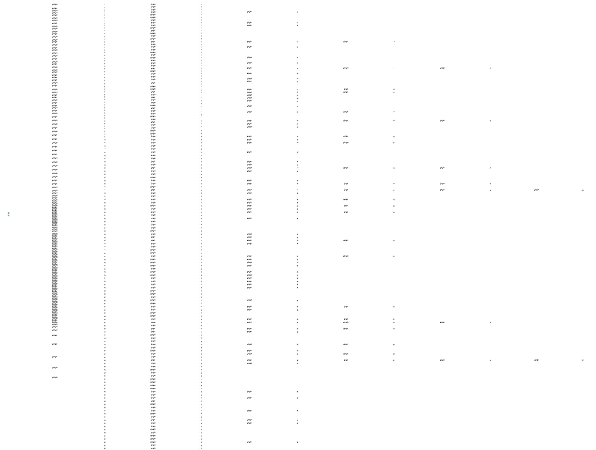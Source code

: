 digraph D {
rankdir=LR
size="4,3"
ratio="fill"
node[color="black",shape="square",fillcolor="darkseagreen3",style="filled"]
 0
 N1
 node[color="black",shape="circle",style=""]
 
edge[style="solid"]
edge[style="solid"]
0->1[label="c=1614.0,t=220.0",color="darkseagreen3"] 
edge[style="solid"]
1->80[label="c=91.0,t=218.0",color="dodgerblue2"] 
edge[style="solid"]
0->2[label="c=1614.0,t=52.0",color="darkseagreen3"] 
edge[style="solid"]
2->35[label="c=64.0,t=282.0",color="dodgerblue2"] 
edge[style="solid"]
0->3[label="c=1614.0,t=127.0",color="darkseagreen3"] 
edge[style="solid"]
3->47[label="c=42.0,t=234.0",color="dodgerblue2"] 
edge[style="solid"]
0->4[label="c=1614.0,t=117.0",color="darkseagreen3"] 
edge[style="solid"]
4->57[label="c=98.0,t=139.0",color="dodgerblue2"] 
edge[style="solid"]
57->92[label="c=79.0,t=199.0",color="dodgerblue2"] 
edge[style="solid"]
0->5[label="c=1614.0,t=230.0",color="darkseagreen3"] 
edge[style="solid"]
5->90[label="c=151.0,t=123.0",color="dodgerblue2"] 
edge[style="solid"]
0->6[label="c=1614.0,t=204.0",color="darkseagreen3"] 
edge[style="solid"]
6->82[label="c=118.0,t=135.0",color="dodgerblue2"] 
edge[style="solid"]
0->7[label="c=1614.0,t=142.0",color="darkseagreen3"] 
edge[style="solid"]
7->55[label="c=64.0,t=243.0",color="dodgerblue2"] 
edge[style="solid"]
0->8[label="c=1614.0,t=49.0",color="darkseagreen3"] 
edge[style="solid"]
8->28[label="c=53.0,t=217.0",color="dodgerblue2"] 
edge[style="solid"]
28->87[label="c=44.0,t=193.0",color="dodgerblue2"] 
edge[style="solid"]
0->9[label="c=1614.0,t=154.0",color="darkseagreen3"] 
edge[style="solid"]
9->54[label="c=40.0,t=191.0",color="dodgerblue2"] 
edge[style="solid"]
54->109[label="c=80.0,t=64.0",color="dodgerblue2"] 
edge[style="solid"]
0->10[label="c=1614.0,t=199.0",color="darkseagreen3"] 
edge[style="solid"]
10->94[label="c=181.0,t=220.0",color="dodgerblue2"] 
edge[style="solid"]
0->11[label="c=1614.0,t=208.0",color="darkseagreen3"] 
edge[style="solid"]
11->81[label="c=88.0,t=99.0",color="dodgerblue2"] 
edge[style="solid"]
0->12[label="c=1614.0,t=68.0",color="darkseagreen3"] 
edge[style="solid"]
12->44[label="c=125.0,t=305.0",color="dodgerblue2"] 
edge[style="solid"]
0->13[label="c=1614.0,t=149.0",color="darkseagreen3"] 
edge[style="solid"]
13->65[label="c=79.0,t=263.0",color="dodgerblue2"] 
edge[style="solid"]
0->14[label="c=1614.0,t=234.0",color="darkseagreen3"] 
edge[style="solid"]
14->106[label="c=274.0,t=227.0",color="dodgerblue2"] 
edge[style="solid"]
0->15[label="c=1614.0,t=65.0",color="darkseagreen3"] 
edge[style="solid"]
15->36[label="c=33.0,t=72.0",color="dodgerblue2"] 
edge[style="solid"]
36->67[label="c=88.0,t=143.0",color="dodgerblue2"] 
edge[style="solid"]
67->89[label="c=14.0,t=107.0",color="dodgerblue2"] 
edge[style="solid"]
0->16[label="c=1614.0,t=166.0",color="darkseagreen3"] 
edge[style="solid"]
16->62[label="c=29.0,t=189.0",color="dodgerblue2"] 
edge[style="solid"]
0->17[label="c=1614.0,t=24.0",color="darkseagreen3"] 
edge[style="solid"]
17->30[label="c=49.0,t=195.0",color="dodgerblue2"] 
edge[style="solid"]
30->85[label="c=92.0,t=252.0",color="dodgerblue2"] 
edge[style="solid"]
0->18[label="c=1614.0,t=189.0",color="darkseagreen3"] 
edge[style="solid"]
18->79[label="c=51.0,t=268.0",color="dodgerblue2"] 
edge[style="solid"]
0->19[label="c=1614.0,t=111.0",color="darkseagreen3"] 
edge[style="solid"]
19->58[label="c=102.0,t=220.0",color="dodgerblue2"] 
edge[style="solid"]
0->20[label="c=1614.0,t=218.0",color="darkseagreen3"] 
edge[style="solid"]
20->84[label="c=63.0,t=155.0",color="dodgerblue2"] 
edge[style="solid"]
0->21[label="c=1614.0,t=75.0",color="darkseagreen3"] 
edge[style="solid"]
21->51[label="c=121.0,t=155.0",color="dodgerblue2"] 
edge[style="solid"]
51->99[label="c=129.0,t=106.0",color="dodgerblue2"] 
edge[style="solid"]
0->22[label="c=1614.0,t=134.0",color="darkseagreen3"] 
edge[style="solid"]
22->63[label="c=56.0,t=212.0",color="dodgerblue2"] 
edge[style="solid"]
0->23[label="c=1614.0,t=90.0",color="darkseagreen3"] 
edge[style="solid"]
23->52[label="c=35.0,t=134.0",color="dodgerblue2"] 
edge[style="solid"]
52->113[label="c=257.0,t=247.0",color="dodgerblue2"] 
edge[style="solid"]
0->24[label="c=1614.0,t=186.0",color="darkseagreen3"] 
edge[style="solid"]
24->97[label="c=90.0,t=186.0",color="dodgerblue2"] 
edge[style="solid"]
0->25[label="c=1614.0,t=103.0",color="darkseagreen3"] 
edge[style="solid"]
25->60[label="c=31.0,t=57.0",color="dodgerblue2"] 
edge[style="solid"]
60->88[label="c=90.0,t=109.0",color="dodgerblue2"] 
edge[style="solid"]
88->110[label="c=101.0,t=114.0",color="dodgerblue2"] 
edge[style="solid"]
110->142[label="c=112.0,t=96.0",color="dodgerblue2"] 
edge[style="solid"]
0->26[label="c=1614.0,t=115.0",color="darkseagreen3"] 
edge[style="solid"]
26->93[label="c=206.0,t=345.0",color="dodgerblue2"] 
edge[style="solid"]
0->27[label="c=1614.0,t=55.0",color="darkseagreen3"] 
edge[style="solid"]
27->53[label="c=72.0,t=198.0",color="dodgerblue2"] 
edge[style="solid"]
53->105[label="c=53.0,t=188.0",color="dodgerblue2"] 
edge[style="solid"]
0->29[label="c=1614.0,t=86.0",color="darkseagreen3"] 
edge[style="solid"]
29->59[label="c=36.0,t=251.0",color="dodgerblue2"] 
edge[style="solid"]
0->31[label="c=1614.0,t=69.0",color="darkseagreen3"] 
edge[style="solid"]
31->69[label="c=111.0,t=98.0",color="dodgerblue2"] 
edge[style="solid"]
69->104[label="c=143.0,t=273.0",color="dodgerblue2"] 
edge[style="solid"]
0->32[label="c=1614.0,t=212.0",color="darkseagreen3"] 
edge[style="solid"]
0->33[label="c=1614.0,t=92.0",color="darkseagreen3"] 
edge[style="solid"]
33->75[label="c=76.0,t=76.0",color="dodgerblue2"] 
edge[style="solid"]
75->86[label="c=47.0,t=117.0",color="dodgerblue2"] 
edge[style="solid"]
0->34[label="c=1614.0,t=150.0",color="darkseagreen3"] 
edge[style="solid"]
34->98[label="c=115.0,t=306.0",color="dodgerblue2"] 
edge[style="solid"]
0->37[label="c=1614.0,t=171.0",color="darkseagreen3"] 
edge[style="solid"]
37->111[label="c=178.0,t=295.0",color="dodgerblue2"] 
edge[style="solid"]
0->38[label="c=1614.0,t=69.0",color="darkseagreen3"] 
edge[style="solid"]
38->56[label="c=12.0,t=48.0",color="dodgerblue2"] 
edge[style="solid"]
56->78[label="c=42.0,t=220.0",color="dodgerblue2"] 
edge[style="solid"]
78->125[label="c=48.0,t=65.0",color="dodgerblue2"] 
edge[style="solid"]
0->39[label="c=1614.0,t=37.0",color="darkseagreen3"] 
edge[style="solid"]
39->50[label="c=31.0,t=107.0",color="dodgerblue2"] 
edge[style="solid"]
50->96[label="c=128.0,t=181.0",color="dodgerblue2"] 
edge[style="solid"]
96->121[label="c=78.0,t=130.0",color="dodgerblue2"] 
edge[style="solid"]
0->40[label="c=1614.0,t=164.0",color="darkseagreen3"] 
edge[style="solid"]
40->91[label="c=75.0,t=63.0",color="dodgerblue2"] 
edge[style="solid"]
91->116[label="c=168.0,t=239.0",color="dodgerblue2"] 
edge[style="solid"]
0->41[label="c=1614.0,t=52.0",color="darkseagreen3"] 
edge[style="solid"]
41->77[label="c=79.0,t=211.0",color="dodgerblue2"] 
edge[style="solid"]
77->136[label="c=179.0,t=213.0",color="dodgerblue2"] 
edge[style="solid"]
0->42[label="c=1614.0,t=28.0",color="darkseagreen3"] 
edge[style="solid"]
42->66[label="c=106.0,t=88.0",color="dodgerblue2"] 
edge[style="solid"]
66->83[label="c=74.0,t=254.0",color="dodgerblue2"] 
edge[style="solid"]
0->43[label="c=1614.0,t=211.0",color="darkseagreen3"] 
edge[style="solid"]
43->115[label="c=176.0,t=256.0",color="dodgerblue2"] 
edge[style="solid"]
0->45[label="c=1614.0,t=43.0",color="darkseagreen3"] 
edge[style="solid"]
45->61[label="c=6.0,t=132.0",color="dodgerblue2"] 
edge[style="solid"]
61->127[label="c=299.0,t=297.0",color="dodgerblue2"] 
edge[style="solid"]
0->46[label="c=1614.0,t=184.0",color="darkseagreen3"] 
edge[style="solid"]
46->101[label="c=36.0,t=253.0",color="dodgerblue2"] 
edge[style="solid"]
0->48[label="c=1614.0,t=54.0",color="darkseagreen3"] 
edge[style="solid"]
48->71[label="c=23.0,t=110.0",color="dodgerblue2"] 
edge[style="solid"]
71->108[label="c=115.0,t=167.0",color="dodgerblue2"] 
edge[style="solid"]
108->144[label="c=70.0,t=145.0",color="dodgerblue2"] 
edge[style="solid"]
0->49[label="c=1614.0,t=173.0",color="darkseagreen3"] 
edge[style="solid"]
49->145[label="c=314.0,t=307.0",color="dodgerblue2"] 
edge[style="solid"]
0->64[label="c=1614.0,t=153.0",color="darkseagreen3"] 
edge[style="solid"]
64->107[label="c=54.0,t=230.0",color="dodgerblue2"] 
edge[style="solid"]
0->68[label="c=1614.0,t=54.0",color="darkseagreen3"] 
edge[style="solid"]
68->95[label="c=59.0,t=75.0",color="dodgerblue2"] 
edge[style="solid"]
95->102[label="c=18.0,t=65.0",color="dodgerblue2"] 
edge[style="solid"]
102->129[label="c=94.0,t=176.0",color="dodgerblue2"] 
edge[style="solid"]
129->163[label="c=29.0,t=109.0",color="dodgerblue2"] 
edge[style="solid"]
0->70[label="c=1614.0,t=156.0",color="darkseagreen3"] 
edge[style="solid"]
70->114[label="c=64.0,t=102.0",color="dodgerblue2"] 
edge[style="solid"]
114->137[label="c=48.0,t=210.0",color="dodgerblue2"] 
edge[style="solid"]
0->72[label="c=1614.0,t=59.0",color="darkseagreen3"] 
edge[style="solid"]
72->100[label="c=74.0,t=216.0",color="dodgerblue2"] 
edge[style="solid"]
100->162[label="c=169.0,t=203.0",color="dodgerblue2"] 
edge[style="solid"]
0->73[label="c=1614.0,t=38.0",color="darkseagreen3"] 
edge[style="solid"]
73->122[label="c=345.0,t=429.0",color="dodgerblue2"] 
edge[style="solid"]
0->74[label="c=1614.0,t=136.0",color="darkseagreen3"] 
edge[style="solid"]
74->139[label="c=214.0,t=320.0",color="dodgerblue2"] 
edge[style="solid"]
0->76[label="c=1614.0,t=56.0",color="darkseagreen3"] 
edge[style="solid"]
76->103[label="c=99.0,t=183.0",color="dodgerblue2"] 
edge[style="solid"]
103->131[label="c=31.0,t=148.0",color="dodgerblue2"] 
edge[style="solid"]
131->183[label="c=114.0,t=92.0",color="dodgerblue2"] 
edge[style="solid"]
0->112[label="c=1614.0,t=63.0",color="darkseagreen3"] 
edge[style="solid"]
112->150[label="c=91.0,t=160.0",color="dodgerblue2"] 
edge[style="solid"]
150->182[label="c=57.0,t=249.0",color="dodgerblue2"] 
edge[style="solid"]
0->117[label="c=1614.0,t=47.0",color="darkseagreen3"] 
edge[style="solid"]
117->148[label="c=76.0,t=142.0",color="dodgerblue2"] 
edge[style="solid"]
148->194[label="c=84.0,t=136.0",color="dodgerblue2"] 
edge[style="solid"]
194->231[label="c=140.0,t=152.0",color="dodgerblue2"] 
edge[style="solid"]
0->118[label="c=1614.0,t=211.0",color="darkseagreen3"] 
edge[style="solid"]
118->201[label="c=84.0,t=255.0",color="dodgerblue2"] 
edge[style="solid"]
0->119[label="c=1614.0,t=238.0",color="darkseagreen3"] 
edge[style="solid"]
119->193[label="c=20.0,t=167.0",color="dodgerblue2"] 
edge[style="solid"]
0->120[label="c=1614.0,t=180.0",color="darkseagreen3"] 
edge[style="solid"]
120->173[label="c=18.0,t=142.0",color="dodgerblue2"] 
edge[style="solid"]
173->224[label="c=52.0,t=119.0",color="dodgerblue2"] 
edge[style="solid"]
0->123[label="c=1614.0,t=225.0",color="darkseagreen3"] 
edge[style="solid"]
123->207[label="c=65.0,t=228.0",color="dodgerblue2"] 
edge[style="solid"]
0->124[label="c=1614.0,t=155.0",color="darkseagreen3"] 
edge[style="solid"]
124->175[label="c=34.0,t=258.0",color="dodgerblue2"] 
edge[style="solid"]
0->126[label="c=1614.0,t=209.0",color="darkseagreen3"] 
edge[style="solid"]
126->191[label="c=42.0,t=44.0",color="dodgerblue2"] 
edge[style="solid"]
191->209[label="c=48.0,t=203.0",color="dodgerblue2"] 
edge[style="solid"]
0->128[label="c=1614.0,t=41.0",color="darkseagreen3"] 
edge[style="solid"]
128->146[label="c=18.0,t=195.0",color="dodgerblue2"] 
edge[style="solid"]
146->212[label="c=101.0,t=241.0",color="dodgerblue2"] 
edge[style="solid"]
0->130[label="c=1614.0,t=36.0",color="darkseagreen3"] 
edge[style="solid"]
130->152[label="c=55.0,t=54.0",color="dodgerblue2"] 
edge[style="solid"]
152->174[label="c=115.0,t=185.0",color="dodgerblue2"] 
edge[style="solid"]
174->218[label="c=53.0,t=108.0",color="dodgerblue2"] 
edge[style="solid"]
218->249[label="c=43.0,t=97.0",color="dodgerblue2"] 
edge[style="solid"]
0->132[label="c=1614.0,t=147.0",color="darkseagreen3"] 
edge[style="solid"]
132->176[label="c=29.0,t=170.0",color="dodgerblue2"] 
edge[style="solid"]
176->226[label="c=25.0,t=122.0",color="dodgerblue2"] 
edge[style="solid"]
0->133[label="c=1614.0,t=204.0",color="darkseagreen3"] 
edge[style="solid"]
133->206[label="c=64.0,t=243.0",color="dodgerblue2"] 
edge[style="solid"]
0->134[label="c=1614.0,t=217.0",color="darkseagreen3"] 
edge[style="solid"]
134->222[label="c=112.0,t=163.0",color="dodgerblue2"] 
edge[style="solid"]
0->135[label="c=1614.0,t=128.0",color="darkseagreen3"] 
edge[style="solid"]
135->179[label="c=45.0,t=203.0",color="dodgerblue2"] 
edge[style="solid"]
179->228[label="c=23.0,t=132.0",color="dodgerblue2"] 
edge[style="solid"]
0->138[label="c=1614.0,t=16.0",color="darkseagreen3"] 
edge[style="solid"]
138->151[label="c=41.0,t=157.0",color="dodgerblue2"] 
edge[style="solid"]
151->192[label="c=43.0,t=53.0",color="dodgerblue2"] 
edge[style="solid"]
192->210[label="c=41.0,t=75.0",color="dodgerblue2"] 
edge[style="solid"]
210->230[label="c=47.0,t=172.0",color="dodgerblue2"] 
edge[style="solid"]
0->140[label="c=1614.0,t=149.0",color="darkseagreen3"] 
edge[style="solid"]
140->214[label="c=130.0,t=321.0",color="dodgerblue2"] 
edge[style="solid"]
0->141[label="c=1614.0,t=44.0",color="darkseagreen3"] 
edge[style="solid"]
141->167[label="c=55.0,t=93.0",color="dodgerblue2"] 
edge[style="solid"]
167->199[label="c=138.0,t=117.0",color="dodgerblue2"] 
edge[style="solid"]
199->217[label="c=47.0,t=63.0",color="dodgerblue2"] 
edge[style="solid"]
217->236[label="c=29.0,t=61.0",color="dodgerblue2"] 
edge[style="solid"]
236->255[label="c=43.0,t=100.0",color="dodgerblue2"] 
edge[style="solid"]
0->143[label="c=1614.0,t=138.0",color="darkseagreen3"] 
edge[style="solid"]
143->190[label="c=50.0,t=223.0",color="dodgerblue2"] 
edge[style="solid"]
190->259[label="c=104.0,t=107.0",color="dodgerblue2"] 
edge[style="solid"]
0->147[label="c=1614.0,t=158.0",color="darkseagreen3"] 
edge[style="solid"]
147->204[label="c=57.0,t=207.0",color="dodgerblue2"] 
edge[style="solid"]
0->149[label="c=1614.0,t=37.0",color="darkseagreen3"] 
edge[style="solid"]
149->164[label="c=26.0,t=151.0",color="dodgerblue2"] 
edge[style="solid"]
164->205[label="c=11.0,t=109.0",color="dodgerblue2"] 
edge[style="solid"]
205->246[label="c=88.0,t=153.0",color="dodgerblue2"] 
edge[style="solid"]
0->153[label="c=1614.0,t=72.0",color="darkseagreen3"] 
edge[style="solid"]
153->172[label="c=34.0,t=153.0",color="dodgerblue2"] 
edge[style="solid"]
172->233[label="c=64.0,t=244.0",color="dodgerblue2"] 
edge[style="solid"]
0->154[label="c=1614.0,t=84.0",color="darkseagreen3"] 
edge[style="solid"]
154->202[label="c=169.0,t=113.0",color="dodgerblue2"] 
edge[style="solid"]
202->223[label="c=83.0,t=88.0",color="dodgerblue2"] 
edge[style="solid"]
223->235[label="c=8.0,t=187.0",color="dodgerblue2"] 
edge[style="solid"]
0->155[label="c=1614.0,t=95.0",color="darkseagreen3"] 
edge[style="solid"]
155->184[label="c=34.0,t=185.0",color="dodgerblue2"] 
edge[style="solid"]
184->238[label="c=38.0,t=72.0",color="dodgerblue2"] 
edge[style="solid"]
0->156[label="c=1614.0,t=24.0",color="darkseagreen3"] 
edge[style="solid"]
156->178[label="c=85.0,t=174.0",color="dodgerblue2"] 
edge[style="solid"]
178->213[label="c=9.0,t=140.0",color="dodgerblue2"] 
edge[style="solid"]
213->260[label="c=42.0,t=86.0",color="dodgerblue2"] 
edge[style="solid"]
0->157[label="c=1614.0,t=179.0",color="darkseagreen3"] 
edge[style="solid"]
157->220[label="c=44.0,t=239.0",color="dodgerblue2"] 
edge[style="solid"]
0->158[label="c=1614.0,t=73.0",color="darkseagreen3"] 
edge[style="solid"]
158->203[label="c=77.0,t=248.0",color="dodgerblue2"] 
edge[style="solid"]
203->258[label="c=23.0,t=142.0",color="dodgerblue2"] 
edge[style="solid"]
0->159[label="c=1614.0,t=221.0",color="darkseagreen3"] 
edge[style="solid"]
159->227[label="c=26.0,t=257.0",color="dodgerblue2"] 
edge[style="solid"]
0->160[label="c=1614.0,t=222.0",color="darkseagreen3"] 
edge[style="solid"]
160->229[label="c=44.0,t=212.0",color="dodgerblue2"] 
edge[style="solid"]
0->161[label="c=1614.0,t=227.0",color="darkseagreen3"] 
edge[style="solid"]
161->244[label="c=84.0,t=246.0",color="dodgerblue2"] 
edge[style="solid"]
0->165[label="c=1614.0,t=165.0",color="darkseagreen3"] 
edge[style="solid"]
165->232[label="c=128.0,t=277.0",color="dodgerblue2"] 
edge[style="solid"]
0->166[label="c=1614.0,t=38.0",color="darkseagreen3"] 
edge[style="solid"]
166->189[label="c=67.0,t=160.0",color="dodgerblue2"] 
edge[style="solid"]
189->237[label="c=102.0,t=216.0",color="dodgerblue2"] 
edge[style="solid"]
0->168[label="c=1614.0,t=124.0",color="darkseagreen3"] 
edge[style="solid"]
168->219[label="c=98.0,t=97.0",color="dodgerblue2"] 
edge[style="solid"]
219->251[label="c=123.0,t=241.0",color="dodgerblue2"] 
edge[style="solid"]
0->169[label="c=1614.0,t=137.0",color="darkseagreen3"] 
edge[style="solid"]
169->211[label="c=15.0,t=64.0",color="dodgerblue2"] 
edge[style="solid"]
211->242[label="c=83.0,t=132.0",color="dodgerblue2"] 
edge[style="solid"]
242->276[label="c=50.0,t=134.0",color="dodgerblue2"] 
edge[style="solid"]
0->170[label="c=1614.0,t=188.0",color="darkseagreen3"] 
edge[style="solid"]
170->243[label="c=86.0,t=181.0",color="dodgerblue2"] 
edge[style="solid"]
243->299[label="c=101.0,t=98.0",color="dodgerblue2"] 
edge[style="solid"]
0->171[label="c=1614.0,t=120.0",color="darkseagreen3"] 
edge[style="solid"]
171->216[label="c=42.0,t=246.0",color="dodgerblue2"] 
edge[style="solid"]
0->177[label="c=1614.0,t=115.0",color="darkseagreen3"] 
edge[style="solid"]
177->241[label="c=184.0,t=278.0",color="dodgerblue2"] 
edge[style="solid"]
0->180[label="c=1614.0,t=230.0",color="darkseagreen3"] 
edge[style="solid"]
180->272[label="c=127.0,t=244.0",color="dodgerblue2"] 
edge[style="solid"]
0->181[label="c=1614.0,t=84.0",color="darkseagreen3"] 
edge[style="solid"]
181->215[label="c=48.0,t=169.0",color="dodgerblue2"] 
edge[style="solid"]
215->273[label="c=74.0,t=81.0",color="dodgerblue2"] 
edge[style="solid"]
273->312[label="c=133.0,t=128.0",color="dodgerblue2"] 
edge[style="solid"]
0->185[label="c=1614.0,t=101.0",color="darkseagreen3"] 
edge[style="solid"]
185->240[label="c=115.0,t=204.0",color="dodgerblue2"] 
edge[style="solid"]
240->287[label="c=81.0,t=158.0",color="dodgerblue2"] 
edge[style="solid"]
0->186[label="c=1614.0,t=44.0",color="darkseagreen3"] 
edge[style="solid"]
186->221[label="c=127.0,t=173.0",color="dodgerblue2"] 
edge[style="solid"]
221->274[label="c=139.0,t=216.0",color="dodgerblue2"] 
edge[style="solid"]
0->187[label="c=1614.0,t=107.0",color="darkseagreen3"] 
edge[style="solid"]
187->245[label="c=103.0,t=313.0",color="dodgerblue2"] 
edge[style="solid"]
245->323[label="c=28.0,t=48.0",color="dodgerblue2"] 
edge[style="solid"]
0->188[label="c=1614.0,t=208.0",color="darkseagreen3"] 
edge[style="solid"]
188->263[label="c=80.0,t=256.0",color="dodgerblue2"] 
edge[style="solid"]
0->195[label="c=1614.0,t=67.0",color="darkseagreen3"] 
edge[style="solid"]
195->250[label="c=142.0,t=258.0",color="dodgerblue2"] 
edge[style="solid"]
250->296[label="c=59.0,t=155.0",color="dodgerblue2"] 
edge[style="solid"]
0->196[label="c=1614.0,t=104.0",color="darkseagreen3"] 
edge[style="solid"]
196->252[label="c=122.0,t=150.0",color="dodgerblue2"] 
edge[style="solid"]
252->307[label="c=230.0,t=203.0",color="dodgerblue2"] 
edge[style="solid"]
0->197[label="c=1614.0,t=97.0",color="darkseagreen3"] 
edge[style="solid"]
197->234[label="c=52.0,t=204.0",color="dodgerblue2"] 
edge[style="solid"]
234->293[label="c=64.0,t=154.0",color="dodgerblue2"] 
edge[style="solid"]
0->198[label="c=1614.0,t=116.0",color="darkseagreen3"] 
edge[style="solid"]
198->248[label="c=70.0,t=149.0",color="dodgerblue2"] 
edge[style="solid"]
248->288[label="c=57.0,t=166.0",color="dodgerblue2"] 
edge[style="solid"]
0->200[label="c=1614.0,t=125.0",color="darkseagreen3"] 
edge[style="solid"]
200->247[label="c=42.0,t=197.0",color="dodgerblue2"] 
edge[style="solid"]
247->309[label="c=72.0,t=129.0",color="dodgerblue2"] 
edge[style="solid"]
0->208[label="c=1614.0,t=61.0",color="darkseagreen3"] 
edge[style="solid"]
208->225[label="c=20.0,t=240.0",color="dodgerblue2"] 
edge[style="solid"]
225->295[label="c=13.0,t=126.0",color="dodgerblue2"] 
edge[style="solid"]
0->239[label="c=1614.0,t=159.0",color="darkseagreen3"] 
edge[style="solid"]
239->304[label="c=104.0,t=270.0",color="dodgerblue2"] 
edge[style="solid"]
0->253[label="c=1614.0,t=162.0",color="darkseagreen3"] 
edge[style="solid"]
253->343[label="c=156.0,t=305.0",color="dodgerblue2"] 
edge[style="solid"]
0->254[label="c=1614.0,t=197.0",color="darkseagreen3"] 
edge[style="solid"]
254->329[label="c=45.0,t=274.0",color="dodgerblue2"] 
edge[style="solid"]
0->256[label="c=1614.0,t=86.0",color="darkseagreen3"] 
edge[style="solid"]
256->314[label="c=119.0,t=197.0",color="dodgerblue2"] 
edge[style="solid"]
314->360[label="c=102.0,t=189.0",color="dodgerblue2"] 
edge[style="solid"]
0->257[label="c=1614.0,t=197.0",color="darkseagreen3"] 
edge[style="solid"]
257->347[label="c=192.0,t=263.0",color="dodgerblue2"] 
edge[style="solid"]
0->261[label="c=1614.0,t=84.0",color="darkseagreen3"] 
edge[style="solid"]
261->310[label="c=80.0,t=142.0",color="dodgerblue2"] 
edge[style="solid"]
310->345[label="c=56.0,t=152.0",color="dodgerblue2"] 
edge[style="solid"]
345->373[label="c=14.0,t=81.0",color="dodgerblue2"] 
edge[style="solid"]
0->262[label="c=1614.0,t=186.0",color="darkseagreen3"] 
edge[style="solid"]
262->338[label="c=59.0,t=104.0",color="dodgerblue2"] 
edge[style="solid"]
338->356[label="c=45.0,t=173.0",color="dodgerblue2"] 
edge[style="solid"]
0->264[label="c=1614.0,t=177.0",color="darkseagreen3"] 
edge[style="solid"]
264->340[label="c=104.0,t=280.0",color="dodgerblue2"] 
edge[style="solid"]
0->265[label="c=1614.0,t=173.0",color="darkseagreen3"] 
edge[style="solid"]
265->354[label="c=153.0,t=283.0",color="dodgerblue2"] 
edge[style="solid"]
0->266[label="c=1614.0,t=132.0",color="darkseagreen3"] 
edge[style="solid"]
266->332[label="c=122.0,t=87.0",color="dodgerblue2"] 
edge[style="solid"]
332->348[label="c=51.0,t=183.0",color="dodgerblue2"] 
edge[style="solid"]
348->391[label="c=50.0,t=53.0",color="dodgerblue2"] 
edge[style="solid"]
0->267[label="c=1614.0,t=65.0",color="darkseagreen3"] 
edge[style="solid"]
267->313[label="c=128.0,t=88.0",color="dodgerblue2"] 
edge[style="solid"]
313->337[label="c=78.0,t=114.0",color="dodgerblue2"] 
edge[style="solid"]
337->378[label="c=178.0,t=154.0",color="dodgerblue2"] 
edge[style="solid"]
378->396[label="c=30.0,t=55.0",color="dodgerblue2"] 
edge[style="solid"]
0->268[label="c=1614.0,t=210.0",color="darkseagreen3"] 
edge[style="solid"]
268->350[label="c=76.0,t=231.0",color="dodgerblue2"] 
edge[style="solid"]
0->269[label="c=1614.0,t=85.0",color="darkseagreen3"] 
edge[style="solid"]
269->302[label="c=22.0,t=62.0",color="dodgerblue2"] 
edge[style="solid"]
302->331[label="c=36.0,t=186.0",color="dodgerblue2"] 
edge[style="solid"]
331->375[label="c=36.0,t=123.0",color="dodgerblue2"] 
edge[style="solid"]
0->270[label="c=1614.0,t=121.0",color="darkseagreen3"] 
edge[style="solid"]
270->321[label="c=46.0,t=87.0",color="dodgerblue2"] 
edge[style="solid"]
321->352[label="c=82.0,t=265.0",color="dodgerblue2"] 
edge[style="solid"]
0->271[label="c=1614.0,t=175.0",color="darkseagreen3"] 
edge[style="solid"]
271->361[label="c=188.0,t=284.0",color="dodgerblue2"] 
edge[style="solid"]
0->275[label="c=1614.0,t=226.0",color="darkseagreen3"] 
edge[style="solid"]
275->349[label="c=50.0,t=221.0",color="dodgerblue2"] 
edge[style="solid"]
0->277[label="c=1614.0,t=220.0",color="darkseagreen3"] 
edge[style="solid"]
277->358[label="c=98.0,t=191.0",color="dodgerblue2"] 
edge[style="solid"]
0->278[label="c=1614.0,t=69.0",color="darkseagreen3"] 
edge[style="solid"]
278->316[label="c=59.0,t=126.0",color="dodgerblue2"] 
edge[style="solid"]
316->364[label="c=143.0,t=159.0",color="dodgerblue2"] 
edge[style="solid"]
364->388[label="c=52.0,t=114.0",color="dodgerblue2"] 
edge[style="solid"]
0->279[label="c=1614.0,t=236.0",color="darkseagreen3"] 
edge[style="solid"]
279->359[label="c=46.0,t=192.0",color="dodgerblue2"] 
edge[style="solid"]
0->280[label="c=1614.0,t=71.0",color="darkseagreen3"] 
edge[style="solid"]
280->328[label="c=143.0,t=195.0",color="dodgerblue2"] 
edge[style="solid"]
328->372[label="c=88.0,t=151.0",color="dodgerblue2"] 
edge[style="solid"]
0->281[label="c=1614.0,t=61.0",color="darkseagreen3"] 
edge[style="solid"]
281->303[label="c=22.0,t=128.0",color="dodgerblue2"] 
edge[style="solid"]
303->367[label="c=172.0,t=145.0",color="dodgerblue2"] 
edge[style="solid"]
367->389[label="c=62.0,t=116.0",color="dodgerblue2"] 
edge[style="solid"]
0->282[label="c=1614.0,t=173.0",color="darkseagreen3"] 
edge[style="solid"]
282->346[label="c=71.0,t=209.0",color="dodgerblue2"] 
edge[style="solid"]
0->283[label="c=1614.0,t=32.0",color="darkseagreen3"] 
edge[style="solid"]
283->319[label="c=90.0,t=93.0",color="dodgerblue2"] 
edge[style="solid"]
319->335[label="c=45.0,t=82.0",color="dodgerblue2"] 
edge[style="solid"]
335->357[label="c=50.0,t=60.0",color="dodgerblue2"] 
edge[style="solid"]
357->383[label="c=133.0,t=108.0",color="dodgerblue2"] 
edge[style="solid"]
383->394[label="c=30.0,t=99.0",color="dodgerblue2"] 
edge[style="solid"]
0->284[label="c=1614.0,t=78.0",color="darkseagreen3"] 
edge[style="solid"]
284->326[label="c=74.0,t=131.0",color="dodgerblue2"] 
edge[style="solid"]
326->400[label="c=201.0,t=263.0",color="dodgerblue2"] 
edge[style="solid"]
0->285[label="c=1614.0,t=158.0",color="darkseagreen3"] 
edge[style="solid"]
285->351[label="c=78.0,t=288.0",color="dodgerblue2"] 
edge[style="solid"]
0->286[label="c=1614.0,t=192.0",color="darkseagreen3"] 
edge[style="solid"]
286->382[label="c=250.0,t=264.0",color="dodgerblue2"] 
edge[style="solid"]
0->289[label="c=1614.0,t=177.0",color="darkseagreen3"] 
edge[style="solid"]
289->363[label="c=92.0,t=273.0",color="dodgerblue2"] 
edge[style="solid"]
0->290[label="c=1614.0,t=186.0",color="darkseagreen3"] 
edge[style="solid"]
290->353[label="c=32.0,t=199.0",color="dodgerblue2"] 
edge[style="solid"]
0->291[label="c=1614.0,t=193.0",color="darkseagreen3"] 
edge[style="solid"]
291->377[label="c=149.0,t=223.0",color="dodgerblue2"] 
edge[style="solid"]
0->292[label="c=1614.0,t=186.0",color="darkseagreen3"] 
edge[style="solid"]
292->365[label="c=103.0,t=282.0",color="dodgerblue2"] 
edge[style="solid"]
0->294[label="c=1614.0,t=109.0",color="darkseagreen3"] 
edge[style="solid"]
294->355[label="c=113.0,t=306.0",color="dodgerblue2"] 
edge[style="solid"]
0->297[label="c=1614.0,t=183.0",color="darkseagreen3"] 
edge[style="solid"]
297->370[label="c=106.0,t=182.0",color="dodgerblue2"] 
edge[style="solid"]
0->298[label="c=1614.0,t=90.0",color="darkseagreen3"] 
edge[style="solid"]
298->336[label="c=19.0,t=210.0",color="dodgerblue2"] 
edge[style="solid"]
336->393[label="c=40.0,t=169.0",color="dodgerblue2"] 
edge[style="solid"]
0->300[label="c=1614.0,t=135.0",color="darkseagreen3"] 
edge[style="solid"]
300->362[label="c=81.0,t=278.0",color="dodgerblue2"] 
edge[style="solid"]
0->301[label="c=1614.0,t=108.0",color="darkseagreen3"] 
edge[style="solid"]
301->344[label="c=58.0,t=191.0",color="dodgerblue2"] 
edge[style="solid"]
344->392[label="c=34.0,t=90.0",color="dodgerblue2"] 
edge[style="solid"]
0->305[label="c=1614.0,t=235.0",color="darkseagreen3"] 
edge[style="solid"]
305->379[label="c=72.0,t=93.0",color="dodgerblue2"] 
edge[style="solid"]
0->306[label="c=1614.0,t=147.0",color="darkseagreen3"] 
edge[style="solid"]
306->387[label="c=153.0,t=308.0",color="dodgerblue2"] 
edge[style="solid"]
0->308[label="c=1614.0,t=226.0",color="darkseagreen3"] 
edge[style="solid"]
308->374[label="c=18.0,t=250.0",color="dodgerblue2"] 
edge[style="solid"]
0->311[label="c=1614.0,t=73.0",color="darkseagreen3"] 
edge[style="solid"]
311->341[label="c=31.0,t=218.0",color="dodgerblue2"] 
edge[style="solid"]
341->398[label="c=33.0,t=82.0",color="dodgerblue2"] 
edge[style="solid"]
0->315[label="c=1614.0,t=182.0",color="darkseagreen3"] 
edge[style="solid"]
315->399[label="c=158.0,t=292.0",color="dodgerblue2"] 
edge[style="solid"]
0->317[label="c=1614.0,t=135.0",color="darkseagreen3"] 
edge[style="solid"]
317->366[label="c=81.0,t=229.0",color="dodgerblue2"] 
edge[style="solid"]
0->318[label="c=1614.0,t=57.0",color="darkseagreen3"] 
edge[style="solid"]
318->342[label="c=41.0,t=81.0",color="dodgerblue2"] 
edge[style="solid"]
342->371[label="c=108.0,t=167.0",color="dodgerblue2"] 
edge[style="solid"]
0->320[label="c=1614.0,t=128.0",color="darkseagreen3"] 
edge[style="solid"]
320->368[label="c=54.0,t=122.0",color="dodgerblue2"] 
edge[style="solid"]
368->390[label="c=19.0,t=138.0",color="dodgerblue2"] 
edge[style="solid"]
0->322[label="c=1614.0,t=209.0",color="darkseagreen3"] 
edge[style="solid"]
322->381[label="c=43.0,t=218.0",color="dodgerblue2"] 
edge[style="solid"]
0->324[label="c=1614.0,t=112.0",color="darkseagreen3"] 
edge[style="solid"]
324->380[label="c=148.0,t=349.0",color="dodgerblue2"] 
edge[style="solid"]
0->325[label="c=1614.0,t=181.0",color="darkseagreen3"] 
edge[style="solid"]
325->376[label="c=31.0,t=149.0",color="dodgerblue2"] 
edge[style="solid"]
0->327[label="c=1614.0,t=62.0",color="darkseagreen3"] 
edge[style="solid"]
327->384[label="c=304.0,t=383.0",color="dodgerblue2"] 
edge[style="solid"]
0->330[label="c=1614.0,t=56.0",color="darkseagreen3"] 
edge[style="solid"]
330->386[label="c=285.0,t=403.0",color="dodgerblue2"] 
edge[style="solid"]
0->333[label="c=1614.0,t=22.0",color="darkseagreen3"] 
edge[style="solid"]
333->369[label="c=146.0,t=208.0",color="dodgerblue2"] 
edge[style="solid"]
369->395[label="c=7.0,t=139.0",color="dodgerblue2"] 
edge[style="solid"]
0->334[label="c=1614.0,t=190.0",color="darkseagreen3"] 
edge[style="solid"]
334->385[label="c=25.0,t=118.0",color="dodgerblue2"] 
edge[style="solid"]
0->339[label="c=1614.0,t=169.0",color="darkseagreen3"] 
edge[style="solid"]
339->397[label="c=67.0,t=219.0",color="dodgerblue2"] 
}